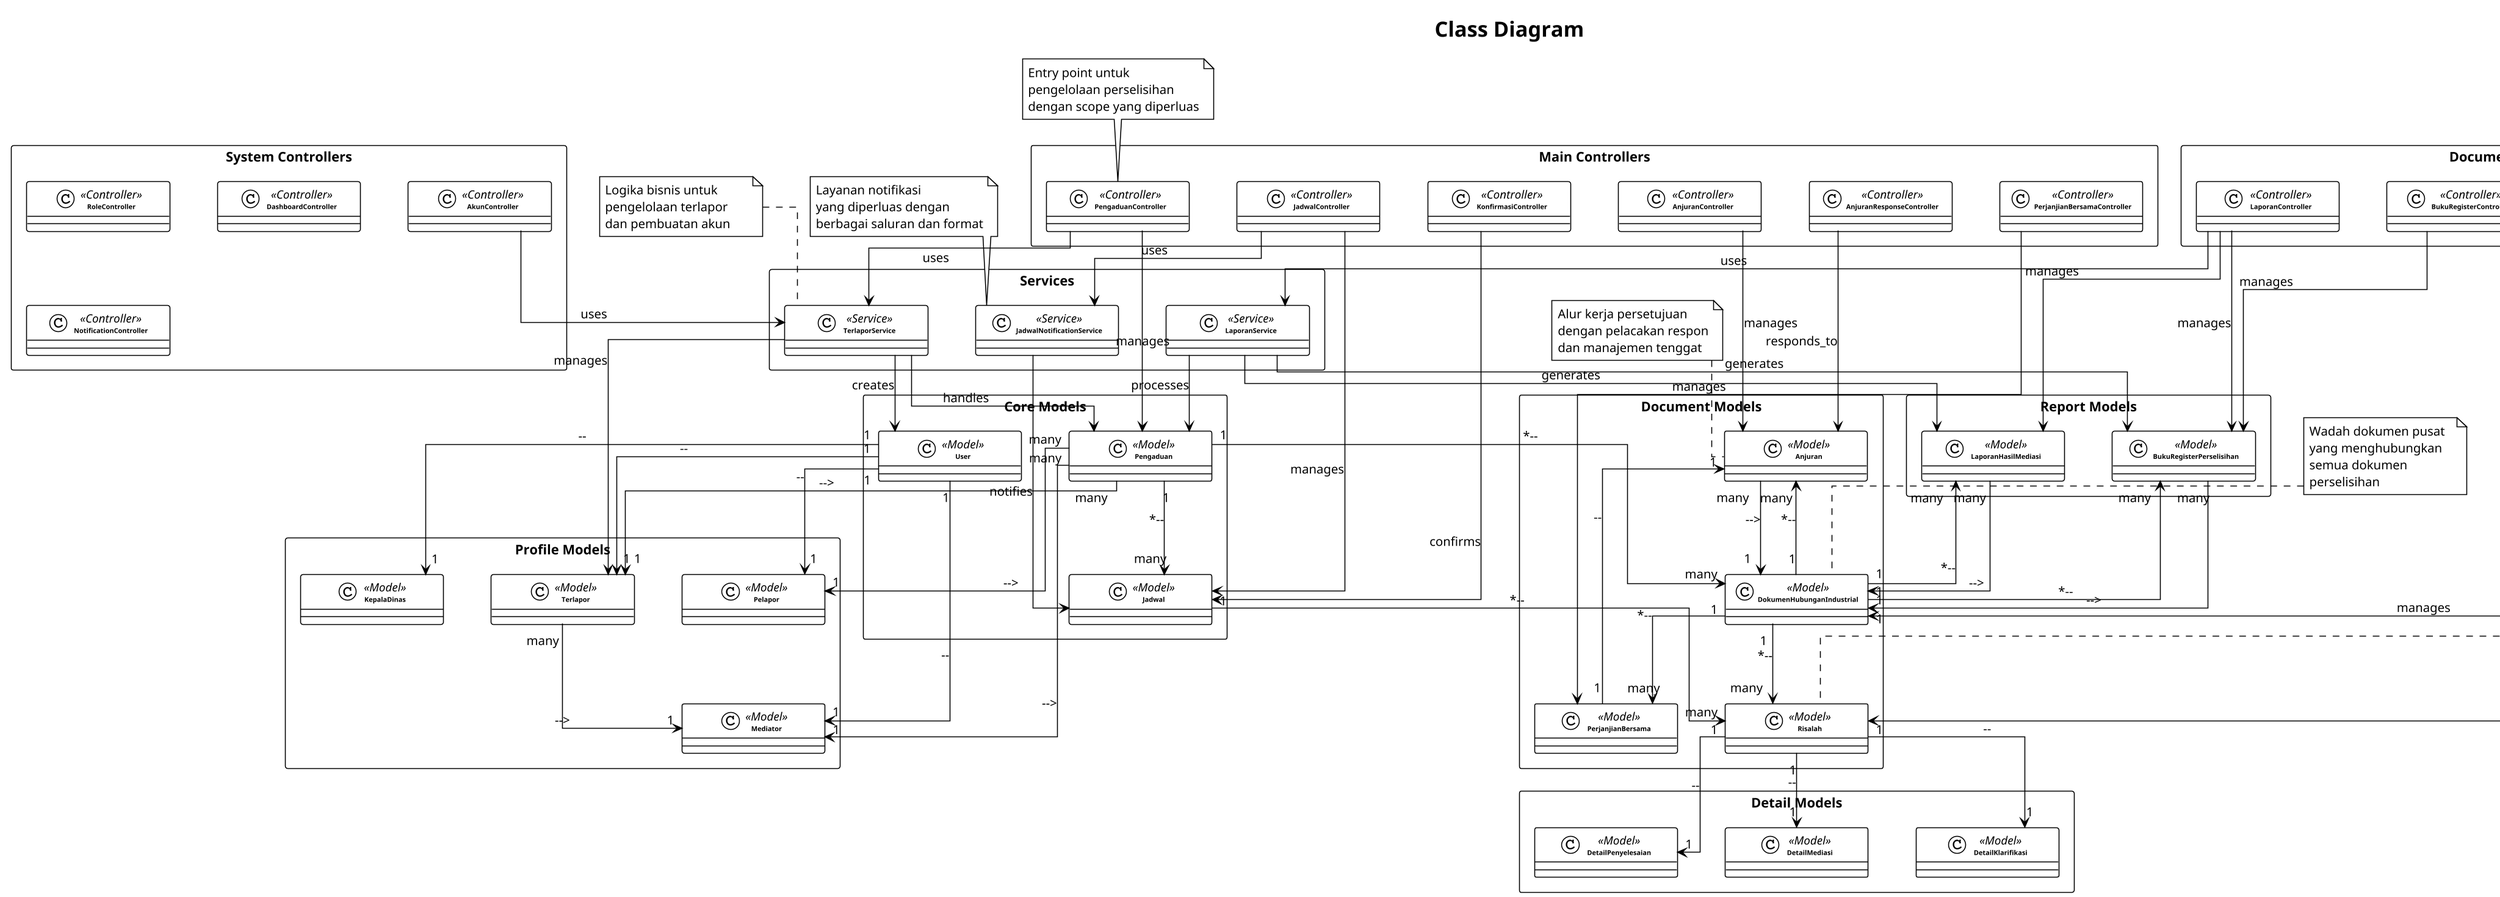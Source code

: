 @startuml SIPPPHI_Relationships

!theme plain
skinparam classAttributeIconSize 0
skinparam classFontStyle bold

' === KONFIGURASI UKURAN CANVAS ===
skinparam dpi 150
skinparam minClassWidth 150
skinparam maxMessageSize 60
skinparam wrapWidth 180
skinparam pageMargin 15
skinparam classFontSize 8
skinparam classAttributeFontSize 7

' === LAYOUT ===
skinparam packageStyle rectangle
skinparam linetype ortho
skinparam nodesep 50
skinparam ranksep 60

title Class Diagram

package "Main Controllers" {
    class PengaduanController <<Controller>>
    class JadwalController <<Controller>>
    class KonfirmasiController <<Controller>>
    class AnjuranController <<Controller>>
    class AnjuranResponseController <<Controller>>
    class PerjanjianBersamaController <<Controller>>
}

package "Document & Report Controllers" {
    class RisalahController <<Controller>>
    class LaporanController <<Controller>>
    class BukuRegisterController <<Controller>>
    class DokumenController <<Controller>>
}

package "System Controllers" {
    class RoleController <<Controller>>
    class AkunController <<Controller>>
    class DashboardController <<Controller>>
    class NotificationController <<Controller>>
}

package "Services" {
    class TerlaporService <<Service>>
    class LaporanService <<Service>>
    class JadwalNotificationService <<Service>>
}

package "Core Models" {
    class User <<Model>>
    class Pengaduan <<Model>>
    class Jadwal <<Model>>
}

package "Profile Models" {
    class Pelapor <<Model>>
    class Terlapor <<Model>>
    class Mediator <<Model>>
    class KepalaDinas <<Model>>
}

package "Document Models" {
    class Anjuran <<Model>>
    class PerjanjianBersama <<Model>>
    class Risalah <<Model>>
    class DokumenHubunganIndustrial <<Model>>
}

package "Detail Models" {
    class DetailKlarifikasi <<Model>>
    class DetailMediasi <<Model>>
    class DetailPenyelesaian <<Model>>
}

package "Report Models" {
    class BukuRegisterPerselisihan <<Model>>
    class LaporanHasilMediasi <<Model>>
}

' Controller to Service Dependencies
PengaduanController --> TerlaporService : uses
AkunController --> TerlaporService : uses
JadwalController --> JadwalNotificationService : uses
LaporanController --> LaporanService : uses

' Controller to Model Dependencies
PengaduanController --> Pengaduan : manages
JadwalController --> Jadwal : manages
KonfirmasiController --> Jadwal : confirms
AnjuranController --> Anjuran : manages
AnjuranResponseController --> Anjuran : responds_to
PerjanjianBersamaController --> PerjanjianBersama : manages
RisalahController --> Risalah : manages
LaporanController --> BukuRegisterPerselisihan : manages
LaporanController --> LaporanHasilMediasi : manages
BukuRegisterController --> BukuRegisterPerselisihan : manages
DokumenController --> DokumenHubunganIndustrial : manages

' Service to Model Dependencies
TerlaporService --> User : creates
TerlaporService --> Terlapor : manages
TerlaporService --> Pengaduan : handles
JadwalNotificationService --> Jadwal : notifies
LaporanService --> Pengaduan : processes
LaporanService --> BukuRegisterPerselisihan : generates
LaporanService --> LaporanHasilMediasi : generates

' User Profile Relationships
User --> Pelapor : "1" -- "1"
User --> Terlapor : "1" -- "1"
User --> Mediator : "1" -- "1"
User --> KepalaDinas : "1" -- "1"

' Core Model Relationships
Pengaduan --> Jadwal : "1" *-- "many"
Jadwal --> Risalah : "1" *-- "many"
Pengaduan --> Pelapor : "many" --> "1"
Pengaduan --> Terlapor : "many" --> "1"
Pengaduan --> Mediator : "many" --> "1"
Pengaduan --> DokumenHubunganIndustrial : "1" *-- "many"

' Document Relationships
DokumenHubunganIndustrial --> Anjuran : "1" *-- "many"
DokumenHubunganIndustrial --> PerjanjianBersama : "1" *-- "many"
DokumenHubunganIndustrial --> Risalah : "1" *-- "many"
DokumenHubunganIndustrial --> BukuRegisterPerselisihan : "1" *-- "many"
DokumenHubunganIndustrial --> LaporanHasilMediasi : "1" *-- "many"

' Risalah Detail Relationships
Risalah --> DetailKlarifikasi : "1" -- "1"
Risalah --> DetailMediasi : "1" -- "1"
Risalah --> DetailPenyelesaian : "1" -- "1"

' Profile Relationships
Terlapor --> Mediator : "many" --> "1"

' Additional Model Relationships
Anjuran --> DokumenHubunganIndustrial : "many" --> "1"
PerjanjianBersama --> Anjuran : "1" -- "1"
BukuRegisterPerselisihan --> DokumenHubunganIndustrial : "many" --> "1"
LaporanHasilMediasi --> DokumenHubunganIndustrial : "many" --> "1"

note top of PengaduanController : Entry point untuk\npengelolaan perselisihan\ndengan scope yang diperluas
note top of TerlaporService : Logika bisnis untuk\npengelolaan terlapor\ndan pembuatan akun
note top of JadwalNotificationService : Layanan notifikasi\nyang diperluas dengan\nberbagai saluran dan format
note top of DokumenHubunganIndustrial : Wadah dokumen pusat\nyang menghubungkan\nsemua dokumen perselisihan
note top of Anjuran : Alur kerja persetujuan\ndengan pelacakan respon\ndan manajemen tenggat
note top of Risalah : Catatan atau rangkuman rapat dengan\nrincian berdasarkan\ntipe (klarifikasi/mediasi/penyelesaian)

@enduml 